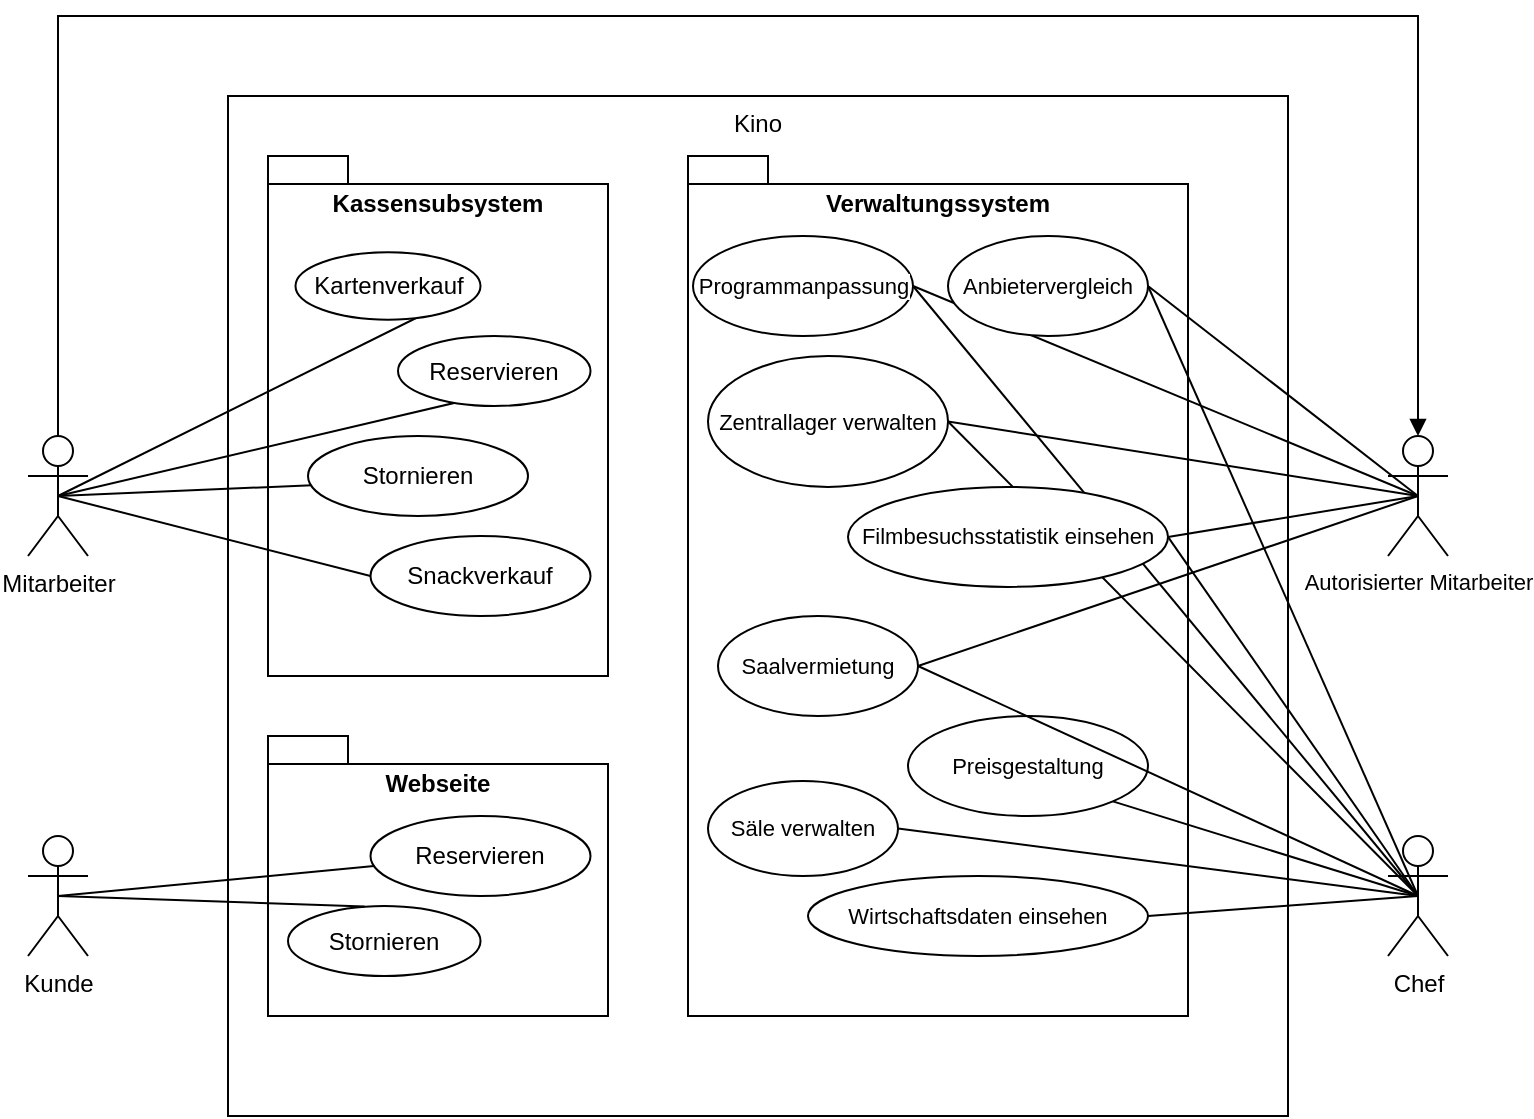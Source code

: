 <mxfile version="24.1.0" type="device">
  <diagram name="Page-1" id="mcp1PJNOSqDEv91YHYnR">
    <mxGraphModel dx="955" dy="554" grid="1" gridSize="10" guides="1" tooltips="1" connect="1" arrows="1" fold="1" page="1" pageScale="1" pageWidth="850" pageHeight="1100" math="0" shadow="0">
      <root>
        <mxCell id="0" />
        <mxCell id="1" parent="0" />
        <mxCell id="X8HMs5meieHF2P_SXbaM-25" style="edgeStyle=orthogonalEdgeStyle;rounded=0;orthogonalLoop=1;jettySize=auto;html=1;exitX=0.5;exitY=0;exitDx=0;exitDy=0;exitPerimeter=0;strokeColor=default;align=center;verticalAlign=middle;fontFamily=Helvetica;fontSize=11;fontColor=default;labelBackgroundColor=default;endArrow=block;endFill=1;entryX=0.5;entryY=0;entryDx=0;entryDy=0;entryPerimeter=0;" edge="1" parent="1" source="X8HMs5meieHF2P_SXbaM-3" target="X8HMs5meieHF2P_SXbaM-26">
          <mxGeometry relative="1" as="geometry">
            <mxPoint x="775" y="350" as="targetPoint" />
            <mxPoint x="95" y="250" as="sourcePoint" />
            <Array as="points">
              <mxPoint x="95" y="90" />
              <mxPoint x="775" y="90" />
            </Array>
          </mxGeometry>
        </mxCell>
        <mxCell id="X8HMs5meieHF2P_SXbaM-9" value="Kino" style="html=1;whiteSpace=wrap;verticalAlign=top;" vertex="1" parent="1">
          <mxGeometry x="180" y="130" width="530" height="510" as="geometry" />
        </mxCell>
        <mxCell id="X8HMs5meieHF2P_SXbaM-10" value="Kassensubsystem" style="shape=folder;fontStyle=1;spacingTop=10;tabWidth=40;tabHeight=14;tabPosition=left;html=1;whiteSpace=wrap;verticalAlign=top;" vertex="1" parent="1">
          <mxGeometry x="200" y="160" width="170" height="260" as="geometry" />
        </mxCell>
        <mxCell id="X8HMs5meieHF2P_SXbaM-1" value="Kunde" style="shape=umlActor;verticalLabelPosition=bottom;verticalAlign=top;html=1;" vertex="1" parent="1">
          <mxGeometry x="80" y="500" width="30" height="60" as="geometry" />
        </mxCell>
        <mxCell id="X8HMs5meieHF2P_SXbaM-5" value="Chef" style="shape=umlActor;verticalLabelPosition=bottom;verticalAlign=top;html=1;" vertex="1" parent="1">
          <mxGeometry x="760" y="500" width="30" height="60" as="geometry" />
        </mxCell>
        <mxCell id="X8HMs5meieHF2P_SXbaM-16" value="Webseite" style="shape=folder;fontStyle=1;spacingTop=10;tabWidth=40;tabHeight=14;tabPosition=left;html=1;whiteSpace=wrap;verticalAlign=top;" vertex="1" parent="1">
          <mxGeometry x="200" y="450" width="170" height="140" as="geometry" />
        </mxCell>
        <mxCell id="X8HMs5meieHF2P_SXbaM-17" value="Reservieren" style="ellipse;whiteSpace=wrap;html=1;" vertex="1" parent="1">
          <mxGeometry x="251.25" y="490" width="110" height="40" as="geometry" />
        </mxCell>
        <mxCell id="X8HMs5meieHF2P_SXbaM-18" value="Stornieren" style="ellipse;whiteSpace=wrap;html=1;" vertex="1" parent="1">
          <mxGeometry x="210" y="535" width="96.25" height="35" as="geometry" />
        </mxCell>
        <mxCell id="X8HMs5meieHF2P_SXbaM-22" style="edgeStyle=none;rounded=0;orthogonalLoop=1;jettySize=auto;html=1;exitX=0.5;exitY=0.5;exitDx=0;exitDy=0;exitPerimeter=0;entryX=0.398;entryY=0.007;entryDx=0;entryDy=0;strokeColor=default;align=center;verticalAlign=middle;fontFamily=Helvetica;fontSize=11;fontColor=default;labelBackgroundColor=default;endArrow=none;endFill=0;entryPerimeter=0;" edge="1" parent="1" source="X8HMs5meieHF2P_SXbaM-1" target="X8HMs5meieHF2P_SXbaM-18">
          <mxGeometry relative="1" as="geometry" />
        </mxCell>
        <mxCell id="X8HMs5meieHF2P_SXbaM-21" style="edgeStyle=none;rounded=0;orthogonalLoop=1;jettySize=auto;html=1;exitX=0.5;exitY=0.5;exitDx=0;exitDy=0;exitPerimeter=0;strokeColor=default;align=center;verticalAlign=middle;fontFamily=Helvetica;fontSize=11;fontColor=default;labelBackgroundColor=default;endArrow=none;endFill=0;" edge="1" parent="1" source="X8HMs5meieHF2P_SXbaM-1" target="X8HMs5meieHF2P_SXbaM-17">
          <mxGeometry relative="1" as="geometry" />
        </mxCell>
        <mxCell id="X8HMs5meieHF2P_SXbaM-24" style="edgeStyle=none;rounded=0;orthogonalLoop=1;jettySize=auto;html=1;exitX=0.5;exitY=0.5;exitDx=0;exitDy=0;exitPerimeter=0;entryX=1;entryY=0.5;entryDx=0;entryDy=0;strokeColor=default;align=center;verticalAlign=middle;fontFamily=Helvetica;fontSize=11;fontColor=default;labelBackgroundColor=default;endArrow=none;endFill=0;" edge="1" parent="1" source="X8HMs5meieHF2P_SXbaM-3" target="X8HMs5meieHF2P_SXbaM-19">
          <mxGeometry relative="1" as="geometry" />
        </mxCell>
        <mxCell id="X8HMs5meieHF2P_SXbaM-13" style="rounded=0;orthogonalLoop=1;jettySize=auto;html=1;exitX=0.5;exitY=0.5;exitDx=0;exitDy=0;exitPerimeter=0;entryX=1;entryY=0.5;entryDx=0;entryDy=0;endArrow=none;endFill=0;" edge="1" parent="1" source="X8HMs5meieHF2P_SXbaM-3" target="X8HMs5meieHF2P_SXbaM-11">
          <mxGeometry relative="1" as="geometry" />
        </mxCell>
        <mxCell id="X8HMs5meieHF2P_SXbaM-23" style="edgeStyle=none;rounded=0;orthogonalLoop=1;jettySize=auto;html=1;exitX=0.5;exitY=0.5;exitDx=0;exitDy=0;exitPerimeter=0;entryX=1;entryY=0.5;entryDx=0;entryDy=0;strokeColor=default;align=center;verticalAlign=middle;fontFamily=Helvetica;fontSize=11;fontColor=default;labelBackgroundColor=default;endArrow=none;endFill=0;" edge="1" parent="1" source="X8HMs5meieHF2P_SXbaM-3" target="X8HMs5meieHF2P_SXbaM-15">
          <mxGeometry relative="1" as="geometry" />
        </mxCell>
        <mxCell id="X8HMs5meieHF2P_SXbaM-20" value="Verwaltungssystem" style="shape=folder;fontStyle=1;spacingTop=10;tabWidth=40;tabHeight=14;tabPosition=left;html=1;whiteSpace=wrap;verticalAlign=top;" vertex="1" parent="1">
          <mxGeometry x="410" y="160" width="250" height="430" as="geometry" />
        </mxCell>
        <mxCell id="X8HMs5meieHF2P_SXbaM-52" style="edgeStyle=none;rounded=0;orthogonalLoop=1;jettySize=auto;html=1;exitX=0.5;exitY=0.5;exitDx=0;exitDy=0;exitPerimeter=0;entryX=1;entryY=0.5;entryDx=0;entryDy=0;strokeColor=default;align=center;verticalAlign=middle;fontFamily=Helvetica;fontSize=11;fontColor=default;labelBackgroundColor=default;endArrow=none;endFill=0;" edge="1" parent="1" source="X8HMs5meieHF2P_SXbaM-26" target="X8HMs5meieHF2P_SXbaM-51">
          <mxGeometry relative="1" as="geometry" />
        </mxCell>
        <mxCell id="X8HMs5meieHF2P_SXbaM-26" value="Autorisierter Mitarbeiter" style="shape=umlActor;verticalLabelPosition=bottom;verticalAlign=top;html=1;fontFamily=Helvetica;fontSize=11;fontColor=default;labelBackgroundColor=default;" vertex="1" parent="1">
          <mxGeometry x="760" y="300" width="30" height="60" as="geometry" />
        </mxCell>
        <mxCell id="X8HMs5meieHF2P_SXbaM-47" style="edgeStyle=none;rounded=0;orthogonalLoop=1;jettySize=auto;html=1;exitX=0.5;exitY=0.5;exitDx=0;exitDy=0;exitPerimeter=0;entryX=0;entryY=0.5;entryDx=0;entryDy=0;strokeColor=default;align=center;verticalAlign=middle;fontFamily=Helvetica;fontSize=11;fontColor=default;labelBackgroundColor=default;endArrow=none;endFill=0;" edge="1" parent="1" source="X8HMs5meieHF2P_SXbaM-3" target="X8HMs5meieHF2P_SXbaM-45">
          <mxGeometry relative="1" as="geometry" />
        </mxCell>
        <mxCell id="X8HMs5meieHF2P_SXbaM-3" value="Mitarbeiter" style="shape=umlActor;verticalLabelPosition=bottom;verticalAlign=top;html=1;" vertex="1" parent="1">
          <mxGeometry x="80" y="300" width="30" height="60" as="geometry" />
        </mxCell>
        <mxCell id="X8HMs5meieHF2P_SXbaM-32" style="edgeStyle=none;rounded=0;orthogonalLoop=1;jettySize=auto;html=1;exitX=1;exitY=0.5;exitDx=0;exitDy=0;entryX=0.5;entryY=0.5;entryDx=0;entryDy=0;entryPerimeter=0;strokeColor=default;align=center;verticalAlign=middle;fontFamily=Helvetica;fontSize=11;fontColor=default;labelBackgroundColor=default;endArrow=none;endFill=0;" edge="1" parent="1" source="X8HMs5meieHF2P_SXbaM-27" target="X8HMs5meieHF2P_SXbaM-26">
          <mxGeometry relative="1" as="geometry" />
        </mxCell>
        <mxCell id="X8HMs5meieHF2P_SXbaM-33" style="edgeStyle=none;rounded=0;orthogonalLoop=1;jettySize=auto;html=1;exitX=1;exitY=0.5;exitDx=0;exitDy=0;entryX=0.5;entryY=0.5;entryDx=0;entryDy=0;entryPerimeter=0;strokeColor=default;align=center;verticalAlign=middle;fontFamily=Helvetica;fontSize=11;fontColor=default;labelBackgroundColor=default;endArrow=none;endFill=0;" edge="1" parent="1" source="X8HMs5meieHF2P_SXbaM-28" target="X8HMs5meieHF2P_SXbaM-26">
          <mxGeometry relative="1" as="geometry" />
        </mxCell>
        <mxCell id="X8HMs5meieHF2P_SXbaM-34" style="edgeStyle=none;rounded=0;orthogonalLoop=1;jettySize=auto;html=1;exitX=1;exitY=0.5;exitDx=0;exitDy=0;entryX=0.5;entryY=0.5;entryDx=0;entryDy=0;entryPerimeter=0;strokeColor=default;align=center;verticalAlign=middle;fontFamily=Helvetica;fontSize=11;fontColor=default;labelBackgroundColor=default;endArrow=none;endFill=0;" edge="1" parent="1" source="X8HMs5meieHF2P_SXbaM-29" target="X8HMs5meieHF2P_SXbaM-5">
          <mxGeometry relative="1" as="geometry" />
        </mxCell>
        <mxCell id="X8HMs5meieHF2P_SXbaM-15" value="Reservieren" style="ellipse;whiteSpace=wrap;html=1;" vertex="1" parent="1">
          <mxGeometry x="265" y="250" width="96.25" height="35" as="geometry" />
        </mxCell>
        <mxCell id="X8HMs5meieHF2P_SXbaM-11" value="Kartenverkauf" style="ellipse;whiteSpace=wrap;html=1;" vertex="1" parent="1">
          <mxGeometry x="213.75" y="208.18" width="92.5" height="33.64" as="geometry" />
        </mxCell>
        <mxCell id="X8HMs5meieHF2P_SXbaM-19" value="Stornieren" style="ellipse;whiteSpace=wrap;html=1;" vertex="1" parent="1">
          <mxGeometry x="220" y="300" width="110" height="40" as="geometry" />
        </mxCell>
        <mxCell id="X8HMs5meieHF2P_SXbaM-27" value="Programmanpassung" style="ellipse;whiteSpace=wrap;html=1;fontFamily=Helvetica;fontSize=11;fontColor=default;labelBackgroundColor=default;" vertex="1" parent="1">
          <mxGeometry x="412.5" y="200" width="110" height="50" as="geometry" />
        </mxCell>
        <mxCell id="X8HMs5meieHF2P_SXbaM-29" value="Wirtschaftsdaten einsehen" style="ellipse;whiteSpace=wrap;html=1;fontFamily=Helvetica;fontSize=11;fontColor=default;labelBackgroundColor=default;" vertex="1" parent="1">
          <mxGeometry x="470" y="520" width="170" height="40" as="geometry" />
        </mxCell>
        <mxCell id="X8HMs5meieHF2P_SXbaM-35" value="Säle verwalten" style="ellipse;whiteSpace=wrap;html=1;fontFamily=Helvetica;fontSize=11;fontColor=default;labelBackgroundColor=default;" vertex="1" parent="1">
          <mxGeometry x="420" y="472.5" width="95" height="47.5" as="geometry" />
        </mxCell>
        <mxCell id="X8HMs5meieHF2P_SXbaM-36" style="edgeStyle=none;rounded=0;orthogonalLoop=1;jettySize=auto;html=1;exitX=0.5;exitY=0.5;exitDx=0;exitDy=0;exitPerimeter=0;entryX=1;entryY=0.5;entryDx=0;entryDy=0;strokeColor=default;align=center;verticalAlign=middle;fontFamily=Helvetica;fontSize=11;fontColor=default;labelBackgroundColor=default;endArrow=none;endFill=0;" edge="1" parent="1" source="X8HMs5meieHF2P_SXbaM-5" target="X8HMs5meieHF2P_SXbaM-35">
          <mxGeometry relative="1" as="geometry" />
        </mxCell>
        <mxCell id="X8HMs5meieHF2P_SXbaM-37" value="Preisgestaltung" style="ellipse;whiteSpace=wrap;html=1;fontFamily=Helvetica;fontSize=11;fontColor=default;labelBackgroundColor=default;" vertex="1" parent="1">
          <mxGeometry x="520" y="440" width="120" height="50" as="geometry" />
        </mxCell>
        <mxCell id="X8HMs5meieHF2P_SXbaM-38" style="edgeStyle=none;rounded=0;orthogonalLoop=1;jettySize=auto;html=1;exitX=0.5;exitY=0.5;exitDx=0;exitDy=0;exitPerimeter=0;entryX=1;entryY=1;entryDx=0;entryDy=0;strokeColor=default;align=center;verticalAlign=middle;fontFamily=Helvetica;fontSize=11;fontColor=default;labelBackgroundColor=default;endArrow=none;endFill=0;" edge="1" parent="1" source="X8HMs5meieHF2P_SXbaM-5" target="X8HMs5meieHF2P_SXbaM-37">
          <mxGeometry relative="1" as="geometry" />
        </mxCell>
        <mxCell id="X8HMs5meieHF2P_SXbaM-39" style="edgeStyle=none;rounded=0;orthogonalLoop=1;jettySize=auto;html=1;exitX=0.5;exitY=0.5;exitDx=0;exitDy=0;exitPerimeter=0;entryX=1;entryY=0.5;entryDx=0;entryDy=0;strokeColor=default;align=center;verticalAlign=middle;fontFamily=Helvetica;fontSize=11;fontColor=default;labelBackgroundColor=default;endArrow=none;endFill=0;" edge="1" parent="1" source="X8HMs5meieHF2P_SXbaM-5" target="X8HMs5meieHF2P_SXbaM-27">
          <mxGeometry relative="1" as="geometry" />
        </mxCell>
        <mxCell id="X8HMs5meieHF2P_SXbaM-40" style="edgeStyle=none;rounded=0;orthogonalLoop=1;jettySize=auto;html=1;exitX=0.5;exitY=0.5;exitDx=0;exitDy=0;exitPerimeter=0;entryX=1;entryY=0.5;entryDx=0;entryDy=0;strokeColor=default;align=center;verticalAlign=middle;fontFamily=Helvetica;fontSize=11;fontColor=default;labelBackgroundColor=default;endArrow=none;endFill=0;" edge="1" parent="1" source="X8HMs5meieHF2P_SXbaM-5" target="X8HMs5meieHF2P_SXbaM-28">
          <mxGeometry relative="1" as="geometry" />
        </mxCell>
        <mxCell id="X8HMs5meieHF2P_SXbaM-28" value="Anbietervergleich" style="ellipse;whiteSpace=wrap;html=1;fontFamily=Helvetica;fontSize=11;fontColor=default;labelBackgroundColor=default;" vertex="1" parent="1">
          <mxGeometry x="540" y="200" width="100" height="50" as="geometry" />
        </mxCell>
        <mxCell id="X8HMs5meieHF2P_SXbaM-42" style="edgeStyle=none;rounded=0;orthogonalLoop=1;jettySize=auto;html=1;exitX=0.5;exitY=0.5;exitDx=0;exitDy=0;exitPerimeter=0;entryX=1;entryY=0.5;entryDx=0;entryDy=0;strokeColor=default;align=center;verticalAlign=middle;fontFamily=Helvetica;fontSize=11;fontColor=default;labelBackgroundColor=default;endArrow=none;endFill=0;" edge="1" parent="1" source="X8HMs5meieHF2P_SXbaM-26" target="X8HMs5meieHF2P_SXbaM-41">
          <mxGeometry relative="1" as="geometry" />
        </mxCell>
        <mxCell id="X8HMs5meieHF2P_SXbaM-44" style="edgeStyle=none;rounded=0;orthogonalLoop=1;jettySize=auto;html=1;exitX=0.5;exitY=0.5;exitDx=0;exitDy=0;exitPerimeter=0;entryX=1;entryY=0.5;entryDx=0;entryDy=0;strokeColor=default;align=center;verticalAlign=middle;fontFamily=Helvetica;fontSize=11;fontColor=default;labelBackgroundColor=default;endArrow=none;endFill=0;" edge="1" parent="1" source="X8HMs5meieHF2P_SXbaM-5" target="X8HMs5meieHF2P_SXbaM-41">
          <mxGeometry relative="1" as="geometry" />
        </mxCell>
        <mxCell id="X8HMs5meieHF2P_SXbaM-45" value="Snackverkauf" style="ellipse;whiteSpace=wrap;html=1;" vertex="1" parent="1">
          <mxGeometry x="251.25" y="350" width="110" height="40" as="geometry" />
        </mxCell>
        <mxCell id="X8HMs5meieHF2P_SXbaM-48" value="Zentrallager verwalten" style="ellipse;whiteSpace=wrap;html=1;fontFamily=Helvetica;fontSize=11;fontColor=default;labelBackgroundColor=default;" vertex="1" parent="1">
          <mxGeometry x="420" y="260" width="120" height="65.45" as="geometry" />
        </mxCell>
        <mxCell id="X8HMs5meieHF2P_SXbaM-49" style="edgeStyle=none;rounded=0;orthogonalLoop=1;jettySize=auto;html=1;exitX=1;exitY=0.5;exitDx=0;exitDy=0;entryX=0.5;entryY=0.5;entryDx=0;entryDy=0;entryPerimeter=0;strokeColor=default;align=center;verticalAlign=middle;fontFamily=Helvetica;fontSize=11;fontColor=default;labelBackgroundColor=default;endArrow=none;endFill=0;" edge="1" parent="1" source="X8HMs5meieHF2P_SXbaM-48" target="X8HMs5meieHF2P_SXbaM-26">
          <mxGeometry relative="1" as="geometry" />
        </mxCell>
        <mxCell id="X8HMs5meieHF2P_SXbaM-50" style="edgeStyle=none;rounded=0;orthogonalLoop=1;jettySize=auto;html=1;exitX=0.5;exitY=0.5;exitDx=0;exitDy=0;exitPerimeter=0;entryX=1;entryY=0.5;entryDx=0;entryDy=0;strokeColor=default;align=center;verticalAlign=middle;fontFamily=Helvetica;fontSize=11;fontColor=default;labelBackgroundColor=default;endArrow=none;endFill=0;" edge="1" parent="1" source="X8HMs5meieHF2P_SXbaM-5" target="X8HMs5meieHF2P_SXbaM-48">
          <mxGeometry relative="1" as="geometry" />
        </mxCell>
        <mxCell id="X8HMs5meieHF2P_SXbaM-41" value="Saalvermietung" style="ellipse;whiteSpace=wrap;html=1;fontFamily=Helvetica;fontSize=11;fontColor=default;labelBackgroundColor=default;" vertex="1" parent="1">
          <mxGeometry x="425" y="390" width="100" height="50" as="geometry" />
        </mxCell>
        <mxCell id="X8HMs5meieHF2P_SXbaM-51" value="Filmbesuchsstatistik einsehen" style="ellipse;whiteSpace=wrap;html=1;fontFamily=Helvetica;fontSize=11;fontColor=default;labelBackgroundColor=default;" vertex="1" parent="1">
          <mxGeometry x="490" y="325.45" width="160" height="50" as="geometry" />
        </mxCell>
        <mxCell id="X8HMs5meieHF2P_SXbaM-54" style="edgeStyle=none;rounded=0;orthogonalLoop=1;jettySize=auto;html=1;exitX=0.5;exitY=0.5;exitDx=0;exitDy=0;exitPerimeter=0;entryX=1;entryY=0.5;entryDx=0;entryDy=0;strokeColor=default;align=center;verticalAlign=middle;fontFamily=Helvetica;fontSize=11;fontColor=default;labelBackgroundColor=default;endArrow=none;endFill=0;" edge="1" parent="1" source="X8HMs5meieHF2P_SXbaM-5" target="X8HMs5meieHF2P_SXbaM-51">
          <mxGeometry relative="1" as="geometry" />
        </mxCell>
      </root>
    </mxGraphModel>
  </diagram>
</mxfile>
